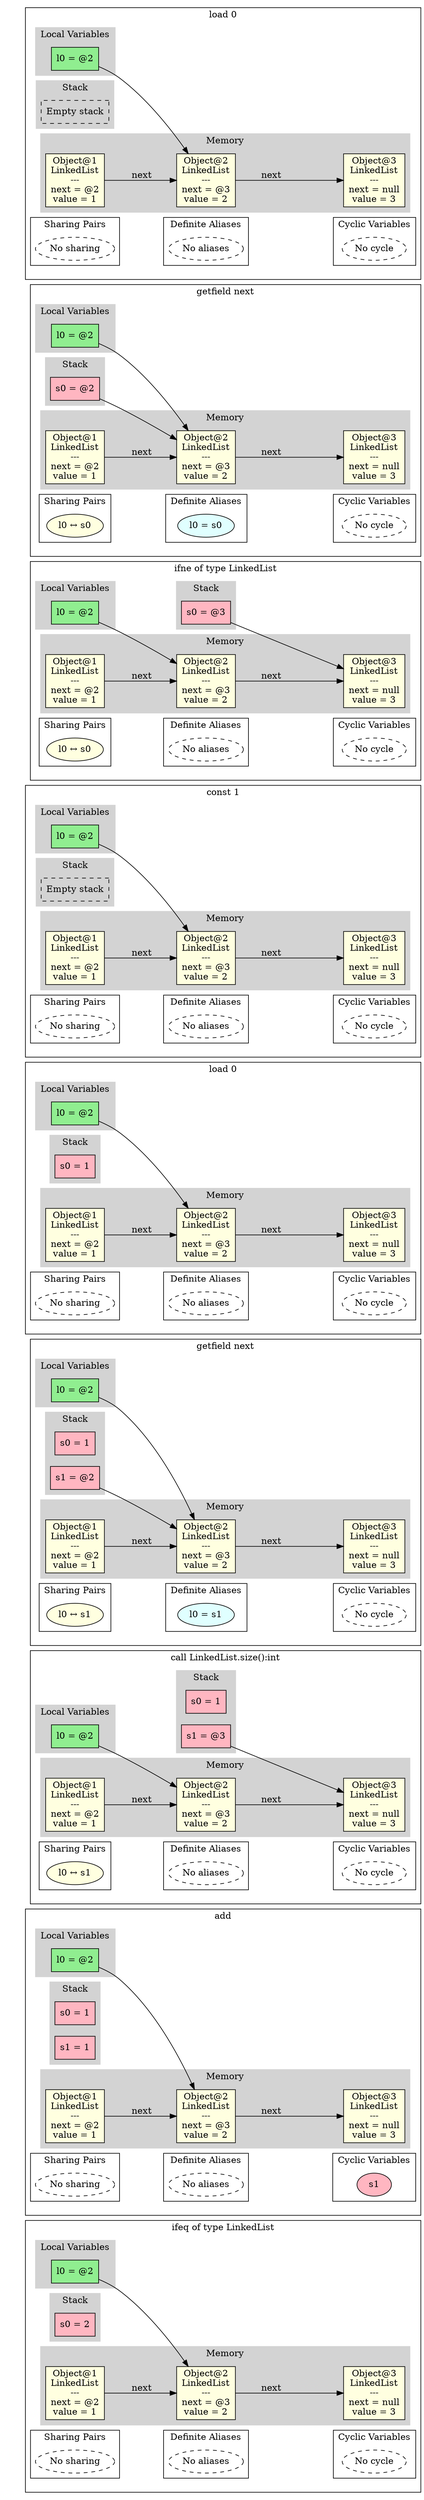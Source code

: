 digraph MemoryGraph {
 node [shape=box, style=filled, fillcolor=lightblue];
 rankdir=LR;

 // Invisible anchor subgraph
 subgraph cluster_anchor {
 style=invis;
 anchor [style=invis, shape=point, width=0, height=0];
 }

 // Starting point for subgraph ordering
 anchor_start [style=invis, shape=point];

 anchor_519716191524551 [style=invis, shape=point];
 anchor_start -> anchor_519716191524551 [style=invis];
 anchor_start = anchor_519716191524551;

 subgraph cluster_519716191524551 {
 anchor_519716191524551 [style=invis];
 label="load 0";
 subgraph cluster_locals_519716191524551 {
 label="Local Variables";
 style=filled;
 color=lightgrey;
 node [style=filled, fillcolor=lightgreen];
 "l0_519716191524551" [label="l0 = @2"];
 }

 subgraph cluster_stack_519716191524551 {
 label="Stack";
 style=filled;
 color=lightgrey;
 node [style=filled, fillcolor=lightpink];
 "empty_stack_519716191524551" [label="Empty stack", style=dashed, fillcolor=white];
 }

 subgraph cluster_memory_519716191524551 {
 label="Memory";
 style=filled;
 color=lightgrey;
 node [style=filled, fillcolor=lightyellow];
 "obj1_519716191524551" [label="Object@1\nLinkedList\n---\nnext = @2\nvalue = 1\n"];
 "obj2_519716191524551" [label="Object@2\nLinkedList\n---\nnext = @3\nvalue = 2\n"];
 "obj3_519716191524551" [label="Object@3\nLinkedList\n---\nnext = null\nvalue = 3\n"];
 }

 "l0_519716191524551" -> "obj2_519716191524551";
 "obj1_519716191524551" -> "obj2_519716191524551" [label="next"];
 "obj2_519716191524551" -> "obj3_519716191524551" [label="next"];

 // Sharing pairs
 subgraph cluster_sharing_519716191524551 {
 label="Sharing Pairs";
 node [shape=ellipse, style=filled, fillcolor=lightyellow];
 "empty_sharing_519716191524551" [label="No sharing", style=dashed, fillcolor=white];
 }

    // Alias pairs
    subgraph cluster_aliases_519716191524551 {
      label="Definite Aliases";
      node [shape=ellipse, style=filled, fillcolor=lightcyan];
      "empty_alias_519716191524551" [label="No aliases", style=dashed, fillcolor=white];
    }

 // Cyclic variables
 subgraph cluster_cyclic_519716191524551 {
 label="Cyclic Variables";
 node [shape=ellipse];
 "empty_cyclic_519716191524551" [label="No cycle", style=dashed, fillcolor=white];
 }
 // Invisible edge for horizontal alignment
 "empty_sharing_519716191524551" -> "empty_alias_519716191524551" [style=invis, weight=10];
 // Invisible edge for horizontal alignment
 "empty_alias_519716191524551" -> "empty_cyclic_519716191524551" [style=invis, weight=10];
 }
 anchor_519716192142991 [style=invis, shape=point];
 anchor_start -> anchor_519716192142991 [style=invis];
 anchor_start = anchor_519716192142991;

 subgraph cluster_519716192142991 {
 anchor_519716192142991 [style=invis];
 label="getfield next";
 subgraph cluster_locals_519716192142991 {
 label="Local Variables";
 style=filled;
 color=lightgrey;
 node [style=filled, fillcolor=lightgreen];
 "l0_519716192142991" [label="l0 = @2"];
 }

 subgraph cluster_stack_519716192142991 {
 label="Stack";
 style=filled;
 color=lightgrey;
 node [style=filled, fillcolor=lightpink];
 "s0_519716192142991" [label="s0 = @2"];
 }

 subgraph cluster_memory_519716192142991 {
 label="Memory";
 style=filled;
 color=lightgrey;
 node [style=filled, fillcolor=lightyellow];
 "obj1_519716192142991" [label="Object@1\nLinkedList\n---\nnext = @2\nvalue = 1\n"];
 "obj2_519716192142991" [label="Object@2\nLinkedList\n---\nnext = @3\nvalue = 2\n"];
 "obj3_519716192142991" [label="Object@3\nLinkedList\n---\nnext = null\nvalue = 3\n"];
 }

 "l0_519716192142991" -> "obj2_519716192142991";
 "s0_519716192142991" -> "obj2_519716192142991";
 "obj1_519716192142991" -> "obj2_519716192142991" [label="next"];
 "obj2_519716192142991" -> "obj3_519716192142991" [label="next"];

 // Sharing pairs
 subgraph cluster_sharing_519716192142991 {
 label="Sharing Pairs";
 node [shape=ellipse, style=filled, fillcolor=lightyellow];
 "pair0_519716192142991" [label="l0 ↔ s0"];
 }

    // Alias pairs
    subgraph cluster_aliases_519716192142991 {
      label="Definite Aliases";
      node [shape=ellipse, style=filled, fillcolor=lightcyan];
      "alias0_519716192142991" [label="l0 = s0"];
    }

 // Cyclic variables
 subgraph cluster_cyclic_519716192142991 {
 label="Cyclic Variables";
 node [shape=ellipse];
 "empty_cyclic_519716192142991" [label="No cycle", style=dashed, fillcolor=white];
 }
 // Invisible edge for horizontal alignment
 "pair0_519716192142991" -> "alias0_519716192142991" [style=invis, weight=10];
 // Invisible edge for horizontal alignment
 "alias0_519716192142991" -> "empty_cyclic_519716192142991" [style=invis, weight=10];
 }
 anchor_519716193771576 [style=invis, shape=point];
 anchor_start -> anchor_519716193771576 [style=invis];
 anchor_start = anchor_519716193771576;

 subgraph cluster_519716193771576 {
 anchor_519716193771576 [style=invis];
 label="ifne of type LinkedList";
 subgraph cluster_locals_519716193771576 {
 label="Local Variables";
 style=filled;
 color=lightgrey;
 node [style=filled, fillcolor=lightgreen];
 "l0_519716193771576" [label="l0 = @2"];
 }

 subgraph cluster_stack_519716193771576 {
 label="Stack";
 style=filled;
 color=lightgrey;
 node [style=filled, fillcolor=lightpink];
 "s0_519716193771576" [label="s0 = @3"];
 }

 subgraph cluster_memory_519716193771576 {
 label="Memory";
 style=filled;
 color=lightgrey;
 node [style=filled, fillcolor=lightyellow];
 "obj1_519716193771576" [label="Object@1\nLinkedList\n---\nnext = @2\nvalue = 1\n"];
 "obj2_519716193771576" [label="Object@2\nLinkedList\n---\nnext = @3\nvalue = 2\n"];
 "obj3_519716193771576" [label="Object@3\nLinkedList\n---\nnext = null\nvalue = 3\n"];
 }

 "l0_519716193771576" -> "obj2_519716193771576";
 "s0_519716193771576" -> "obj3_519716193771576";
 "obj1_519716193771576" -> "obj2_519716193771576" [label="next"];
 "obj2_519716193771576" -> "obj3_519716193771576" [label="next"];

 // Sharing pairs
 subgraph cluster_sharing_519716193771576 {
 label="Sharing Pairs";
 node [shape=ellipse, style=filled, fillcolor=lightyellow];
 "pair0_519716193771576" [label="l0 ↔ s0"];
 }

    // Alias pairs
    subgraph cluster_aliases_519716193771576 {
      label="Definite Aliases";
      node [shape=ellipse, style=filled, fillcolor=lightcyan];
      "empty_alias_519716193771576" [label="No aliases", style=dashed, fillcolor=white];
    }

 // Cyclic variables
 subgraph cluster_cyclic_519716193771576 {
 label="Cyclic Variables";
 node [shape=ellipse];
 "empty_cyclic_519716193771576" [label="No cycle", style=dashed, fillcolor=white];
 }
 // Invisible edge for horizontal alignment
 "pair0_519716193771576" -> "empty_alias_519716193771576" [style=invis, weight=10];
 // Invisible edge for horizontal alignment
 "empty_alias_519716193771576" -> "empty_cyclic_519716193771576" [style=invis, weight=10];
 }
 anchor_519716194875292 [style=invis, shape=point];
 anchor_start -> anchor_519716194875292 [style=invis];
 anchor_start = anchor_519716194875292;

 subgraph cluster_519716194875292 {
 anchor_519716194875292 [style=invis];
 label="const 1";
 subgraph cluster_locals_519716194875292 {
 label="Local Variables";
 style=filled;
 color=lightgrey;
 node [style=filled, fillcolor=lightgreen];
 "l0_519716194875292" [label="l0 = @2"];
 }

 subgraph cluster_stack_519716194875292 {
 label="Stack";
 style=filled;
 color=lightgrey;
 node [style=filled, fillcolor=lightpink];
 "empty_stack_519716194875292" [label="Empty stack", style=dashed, fillcolor=white];
 }

 subgraph cluster_memory_519716194875292 {
 label="Memory";
 style=filled;
 color=lightgrey;
 node [style=filled, fillcolor=lightyellow];
 "obj1_519716194875292" [label="Object@1\nLinkedList\n---\nnext = @2\nvalue = 1\n"];
 "obj2_519716194875292" [label="Object@2\nLinkedList\n---\nnext = @3\nvalue = 2\n"];
 "obj3_519716194875292" [label="Object@3\nLinkedList\n---\nnext = null\nvalue = 3\n"];
 }

 "l0_519716194875292" -> "obj2_519716194875292";
 "obj1_519716194875292" -> "obj2_519716194875292" [label="next"];
 "obj2_519716194875292" -> "obj3_519716194875292" [label="next"];

 // Sharing pairs
 subgraph cluster_sharing_519716194875292 {
 label="Sharing Pairs";
 node [shape=ellipse, style=filled, fillcolor=lightyellow];
 "empty_sharing_519716194875292" [label="No sharing", style=dashed, fillcolor=white];
 }

    // Alias pairs
    subgraph cluster_aliases_519716194875292 {
      label="Definite Aliases";
      node [shape=ellipse, style=filled, fillcolor=lightcyan];
      "empty_alias_519716194875292" [label="No aliases", style=dashed, fillcolor=white];
    }

 // Cyclic variables
 subgraph cluster_cyclic_519716194875292 {
 label="Cyclic Variables";
 node [shape=ellipse];
 "empty_cyclic_519716194875292" [label="No cycle", style=dashed, fillcolor=white];
 }
 // Invisible edge for horizontal alignment
 "empty_sharing_519716194875292" -> "empty_alias_519716194875292" [style=invis, weight=10];
 // Invisible edge for horizontal alignment
 "empty_alias_519716194875292" -> "empty_cyclic_519716194875292" [style=invis, weight=10];
 }
 anchor_519716195798640 [style=invis, shape=point];
 anchor_start -> anchor_519716195798640 [style=invis];
 anchor_start = anchor_519716195798640;

 subgraph cluster_519716195798640 {
 anchor_519716195798640 [style=invis];
 label="load 0";
 subgraph cluster_locals_519716195798640 {
 label="Local Variables";
 style=filled;
 color=lightgrey;
 node [style=filled, fillcolor=lightgreen];
 "l0_519716195798640" [label="l0 = @2"];
 }

 subgraph cluster_stack_519716195798640 {
 label="Stack";
 style=filled;
 color=lightgrey;
 node [style=filled, fillcolor=lightpink];
 "s0_519716195798640" [label="s0 = 1"];
 }

 subgraph cluster_memory_519716195798640 {
 label="Memory";
 style=filled;
 color=lightgrey;
 node [style=filled, fillcolor=lightyellow];
 "obj1_519716195798640" [label="Object@1\nLinkedList\n---\nnext = @2\nvalue = 1\n"];
 "obj2_519716195798640" [label="Object@2\nLinkedList\n---\nnext = @3\nvalue = 2\n"];
 "obj3_519716195798640" [label="Object@3\nLinkedList\n---\nnext = null\nvalue = 3\n"];
 }

 "l0_519716195798640" -> "obj2_519716195798640";
 "obj1_519716195798640" -> "obj2_519716195798640" [label="next"];
 "obj2_519716195798640" -> "obj3_519716195798640" [label="next"];

 // Sharing pairs
 subgraph cluster_sharing_519716195798640 {
 label="Sharing Pairs";
 node [shape=ellipse, style=filled, fillcolor=lightyellow];
 "empty_sharing_519716195798640" [label="No sharing", style=dashed, fillcolor=white];
 }

    // Alias pairs
    subgraph cluster_aliases_519716195798640 {
      label="Definite Aliases";
      node [shape=ellipse, style=filled, fillcolor=lightcyan];
      "empty_alias_519716195798640" [label="No aliases", style=dashed, fillcolor=white];
    }

 // Cyclic variables
 subgraph cluster_cyclic_519716195798640 {
 label="Cyclic Variables";
 node [shape=ellipse];
 "empty_cyclic_519716195798640" [label="No cycle", style=dashed, fillcolor=white];
 }
 // Invisible edge for horizontal alignment
 "empty_sharing_519716195798640" -> "empty_alias_519716195798640" [style=invis, weight=10];
 // Invisible edge for horizontal alignment
 "empty_alias_519716195798640" -> "empty_cyclic_519716195798640" [style=invis, weight=10];
 }
 anchor_519716198863308 [style=invis, shape=point];
 anchor_start -> anchor_519716198863308 [style=invis];
 anchor_start = anchor_519716198863308;

 subgraph cluster_519716198863308 {
 anchor_519716198863308 [style=invis];
 label="getfield next";
 subgraph cluster_locals_519716198863308 {
 label="Local Variables";
 style=filled;
 color=lightgrey;
 node [style=filled, fillcolor=lightgreen];
 "l0_519716198863308" [label="l0 = @2"];
 }

 subgraph cluster_stack_519716198863308 {
 label="Stack";
 style=filled;
 color=lightgrey;
 node [style=filled, fillcolor=lightpink];
 "s0_519716198863308" [label="s0 = 1"];
 "s1_519716198863308" [label="s1 = @2"];
 }

 subgraph cluster_memory_519716198863308 {
 label="Memory";
 style=filled;
 color=lightgrey;
 node [style=filled, fillcolor=lightyellow];
 "obj1_519716198863308" [label="Object@1\nLinkedList\n---\nnext = @2\nvalue = 1\n"];
 "obj2_519716198863308" [label="Object@2\nLinkedList\n---\nnext = @3\nvalue = 2\n"];
 "obj3_519716198863308" [label="Object@3\nLinkedList\n---\nnext = null\nvalue = 3\n"];
 }

 "l0_519716198863308" -> "obj2_519716198863308";
 "s1_519716198863308" -> "obj2_519716198863308";
 "obj1_519716198863308" -> "obj2_519716198863308" [label="next"];
 "obj2_519716198863308" -> "obj3_519716198863308" [label="next"];

 // Sharing pairs
 subgraph cluster_sharing_519716198863308 {
 label="Sharing Pairs";
 node [shape=ellipse, style=filled, fillcolor=lightyellow];
 "pair0_519716198863308" [label="l0 ↔ s1"];
 }

    // Alias pairs
    subgraph cluster_aliases_519716198863308 {
      label="Definite Aliases";
      node [shape=ellipse, style=filled, fillcolor=lightcyan];
      "alias0_519716198863308" [label="l0 = s1"];
    }

 // Cyclic variables
 subgraph cluster_cyclic_519716198863308 {
 label="Cyclic Variables";
 node [shape=ellipse];
 "empty_cyclic_519716198863308" [label="No cycle", style=dashed, fillcolor=white];
 }
 // Invisible edge for horizontal alignment
 "pair0_519716198863308" -> "alias0_519716198863308" [style=invis, weight=10];
 // Invisible edge for horizontal alignment
 "alias0_519716198863308" -> "empty_cyclic_519716198863308" [style=invis, weight=10];
 }
 anchor_519716204771588 [style=invis, shape=point];
 anchor_start -> anchor_519716204771588 [style=invis];
 anchor_start = anchor_519716204771588;

 subgraph cluster_519716204771588 {
 anchor_519716204771588 [style=invis];
 label="call LinkedList.size():int";
 subgraph cluster_locals_519716204771588 {
 label="Local Variables";
 style=filled;
 color=lightgrey;
 node [style=filled, fillcolor=lightgreen];
 "l0_519716204771588" [label="l0 = @2"];
 }

 subgraph cluster_stack_519716204771588 {
 label="Stack";
 style=filled;
 color=lightgrey;
 node [style=filled, fillcolor=lightpink];
 "s0_519716204771588" [label="s0 = 1"];
 "s1_519716204771588" [label="s1 = @3"];
 }

 subgraph cluster_memory_519716204771588 {
 label="Memory";
 style=filled;
 color=lightgrey;
 node [style=filled, fillcolor=lightyellow];
 "obj1_519716204771588" [label="Object@1\nLinkedList\n---\nnext = @2\nvalue = 1\n"];
 "obj2_519716204771588" [label="Object@2\nLinkedList\n---\nnext = @3\nvalue = 2\n"];
 "obj3_519716204771588" [label="Object@3\nLinkedList\n---\nnext = null\nvalue = 3\n"];
 }

 "l0_519716204771588" -> "obj2_519716204771588";
 "s1_519716204771588" -> "obj3_519716204771588";
 "obj1_519716204771588" -> "obj2_519716204771588" [label="next"];
 "obj2_519716204771588" -> "obj3_519716204771588" [label="next"];

 // Sharing pairs
 subgraph cluster_sharing_519716204771588 {
 label="Sharing Pairs";
 node [shape=ellipse, style=filled, fillcolor=lightyellow];
 "pair0_519716204771588" [label="l0 ↔ s1"];
 }

    // Alias pairs
    subgraph cluster_aliases_519716204771588 {
      label="Definite Aliases";
      node [shape=ellipse, style=filled, fillcolor=lightcyan];
      "empty_alias_519716204771588" [label="No aliases", style=dashed, fillcolor=white];
    }

 // Cyclic variables
 subgraph cluster_cyclic_519716204771588 {
 label="Cyclic Variables";
 node [shape=ellipse];
 "empty_cyclic_519716204771588" [label="No cycle", style=dashed, fillcolor=white];
 }
 // Invisible edge for horizontal alignment
 "pair0_519716204771588" -> "empty_alias_519716204771588" [style=invis, weight=10];
 // Invisible edge for horizontal alignment
 "empty_alias_519716204771588" -> "empty_cyclic_519716204771588" [style=invis, weight=10];
 }
 anchor_519716207048064 [style=invis, shape=point];
 anchor_start -> anchor_519716207048064 [style=invis];
 anchor_start = anchor_519716207048064;

 subgraph cluster_519716207048064 {
 anchor_519716207048064 [style=invis];
 label="add";
 subgraph cluster_locals_519716207048064 {
 label="Local Variables";
 style=filled;
 color=lightgrey;
 node [style=filled, fillcolor=lightgreen];
 "l0_519716207048064" [label="l0 = @2"];
 }

 subgraph cluster_stack_519716207048064 {
 label="Stack";
 style=filled;
 color=lightgrey;
 node [style=filled, fillcolor=lightpink];
 "s0_519716207048064" [label="s0 = 1"];
 "s1_519716207048064" [label="s1 = 1"];
 }

 subgraph cluster_memory_519716207048064 {
 label="Memory";
 style=filled;
 color=lightgrey;
 node [style=filled, fillcolor=lightyellow];
 "obj1_519716207048064" [label="Object@1\nLinkedList\n---\nnext = @2\nvalue = 1\n"];
 "obj2_519716207048064" [label="Object@2\nLinkedList\n---\nnext = @3\nvalue = 2\n"];
 "obj3_519716207048064" [label="Object@3\nLinkedList\n---\nnext = null\nvalue = 3\n"];
 }

 "l0_519716207048064" -> "obj2_519716207048064";
 "obj1_519716207048064" -> "obj2_519716207048064" [label="next"];
 "obj2_519716207048064" -> "obj3_519716207048064" [label="next"];

 // Sharing pairs
 subgraph cluster_sharing_519716207048064 {
 label="Sharing Pairs";
 node [shape=ellipse, style=filled, fillcolor=lightyellow];
 "empty_sharing_519716207048064" [label="No sharing", style=dashed, fillcolor=white];
 }

    // Alias pairs
    subgraph cluster_aliases_519716207048064 {
      label="Definite Aliases";
      node [shape=ellipse, style=filled, fillcolor=lightcyan];
      "empty_alias_519716207048064" [label="No aliases", style=dashed, fillcolor=white];
    }

 // Cyclic variables
 subgraph cluster_cyclic_519716207048064 {
 label="Cyclic Variables";
 node [shape=ellipse];
 "cyclic0_519716207048064" [label="s1", style=filled, fillcolor=lightpink];
 }
 // Invisible edge for horizontal alignment
 "empty_sharing_519716207048064" -> "empty_alias_519716207048064" [style=invis, weight=10];
 // Invisible edge for horizontal alignment
 "empty_alias_519716207048064" -> "cyclic0_519716207048064" [style=invis, weight=10];
 }
 anchor_519716208766226 [style=invis, shape=point];
 anchor_start -> anchor_519716208766226 [style=invis];
 anchor_start = anchor_519716208766226;

 subgraph cluster_519716208766226 {
 anchor_519716208766226 [style=invis];
 label="ifeq of type LinkedList";
 subgraph cluster_locals_519716208766226 {
 label="Local Variables";
 style=filled;
 color=lightgrey;
 node [style=filled, fillcolor=lightgreen];
 "l0_519716208766226" [label="l0 = @2"];
 }

 subgraph cluster_stack_519716208766226 {
 label="Stack";
 style=filled;
 color=lightgrey;
 node [style=filled, fillcolor=lightpink];
 "s0_519716208766226" [label="s0 = 2"];
 }

 subgraph cluster_memory_519716208766226 {
 label="Memory";
 style=filled;
 color=lightgrey;
 node [style=filled, fillcolor=lightyellow];
 "obj1_519716208766226" [label="Object@1\nLinkedList\n---\nnext = @2\nvalue = 1\n"];
 "obj2_519716208766226" [label="Object@2\nLinkedList\n---\nnext = @3\nvalue = 2\n"];
 "obj3_519716208766226" [label="Object@3\nLinkedList\n---\nnext = null\nvalue = 3\n"];
 }

 "l0_519716208766226" -> "obj2_519716208766226";
 "obj1_519716208766226" -> "obj2_519716208766226" [label="next"];
 "obj2_519716208766226" -> "obj3_519716208766226" [label="next"];

 // Sharing pairs
 subgraph cluster_sharing_519716208766226 {
 label="Sharing Pairs";
 node [shape=ellipse, style=filled, fillcolor=lightyellow];
 "empty_sharing_519716208766226" [label="No sharing", style=dashed, fillcolor=white];
 }

    // Alias pairs
    subgraph cluster_aliases_519716208766226 {
      label="Definite Aliases";
      node [shape=ellipse, style=filled, fillcolor=lightcyan];
      "empty_alias_519716208766226" [label="No aliases", style=dashed, fillcolor=white];
    }

 // Cyclic variables
 subgraph cluster_cyclic_519716208766226 {
 label="Cyclic Variables";
 node [shape=ellipse];
 "empty_cyclic_519716208766226" [label="No cycle", style=dashed, fillcolor=white];
 }
 // Invisible edge for horizontal alignment
 "empty_sharing_519716208766226" -> "empty_alias_519716208766226" [style=invis, weight=10];
 // Invisible edge for horizontal alignment
 "empty_alias_519716208766226" -> "empty_cyclic_519716208766226" [style=invis, weight=10];
 }
}
